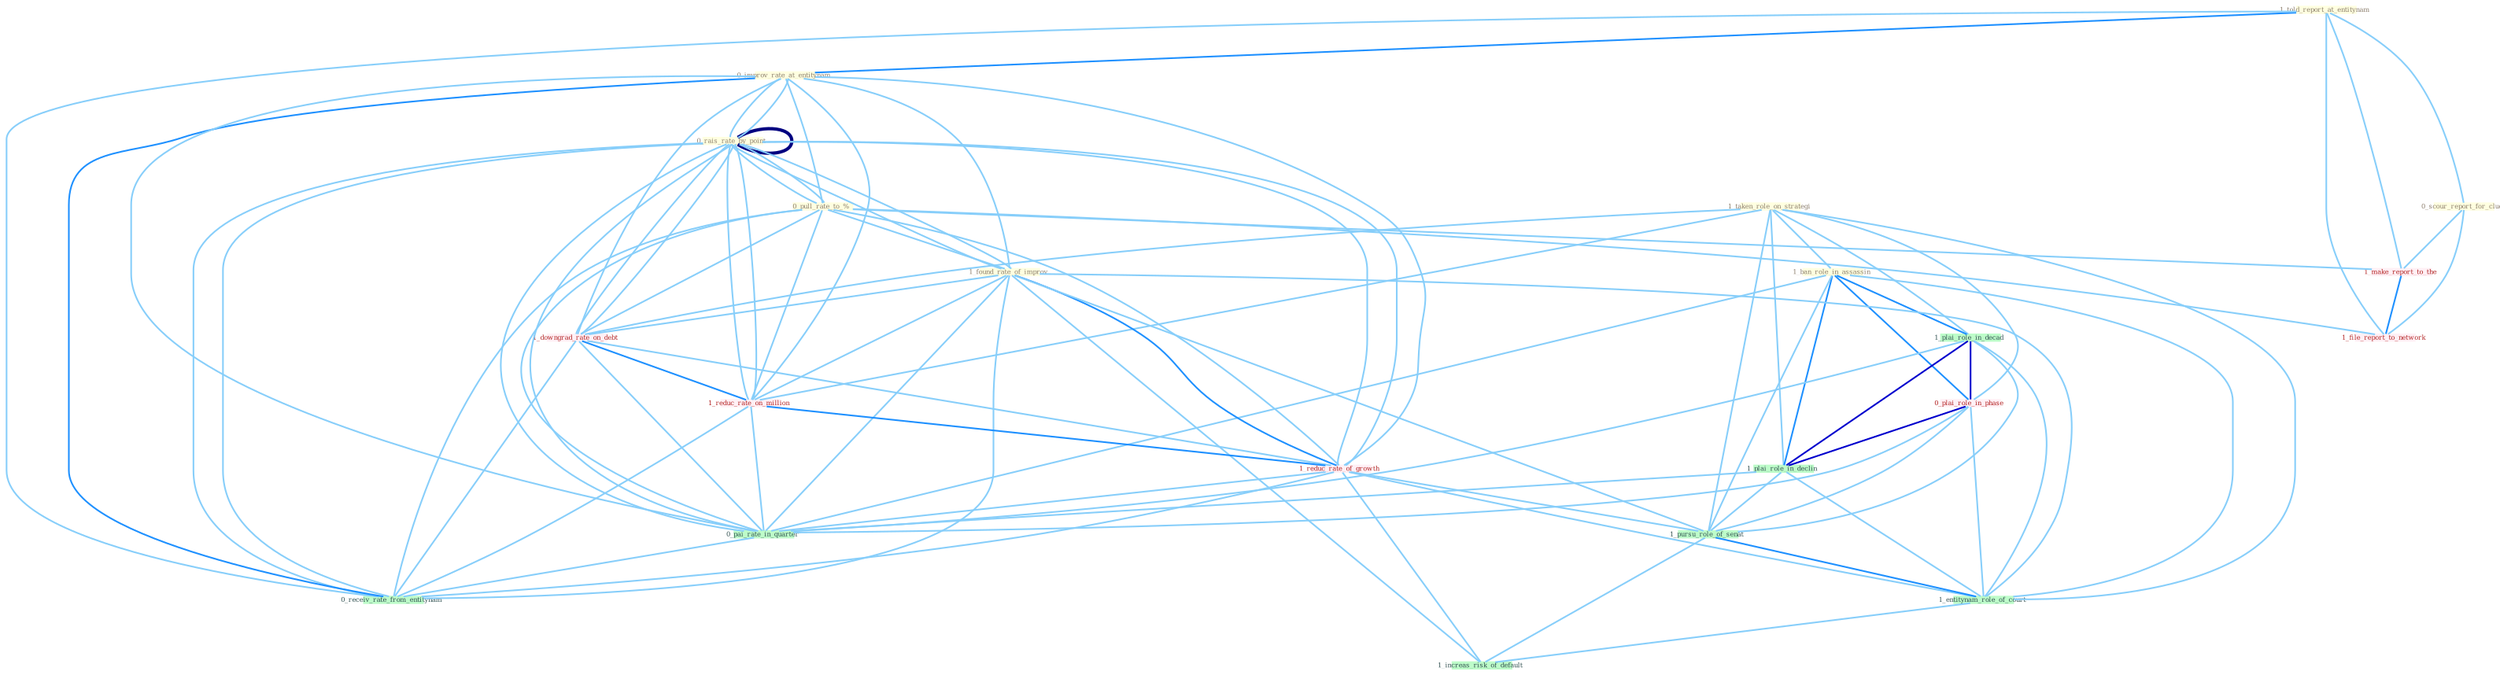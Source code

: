 Graph G{ 
    node
    [shape=polygon,style=filled,width=.5,height=.06,color="#BDFCC9",fixedsize=true,fontsize=4,
    fontcolor="#2f4f4f"];
    {node
    [color="#ffffe0", fontcolor="#8b7d6b"] "1_told_report_at_entitynam " "0_rais_rate_by_point " "0_improv_rate_at_entitynam " "1_taken_role_on_strategi " "1_ban_role_in_assassin " "0_rais_rate_by_point " "0_pull_rate_to_% " "1_found_rate_of_improv " "0_scour_report_for_clue "}
{node [color="#fff0f5", fontcolor="#b22222"] "1_downgrad_rate_on_debt " "1_reduc_rate_on_million " "0_plai_role_in_phase " "1_reduc_rate_of_growth " "1_make_report_to_the " "1_file_report_to_network "}
edge [color="#B0E2FF"];

	"1_told_report_at_entitynam " -- "0_improv_rate_at_entitynam " [w="2", color="#1e90ff" , len=0.8];
	"1_told_report_at_entitynam " -- "0_scour_report_for_clue " [w="1", color="#87cefa" ];
	"1_told_report_at_entitynam " -- "1_make_report_to_the " [w="1", color="#87cefa" ];
	"1_told_report_at_entitynam " -- "1_file_report_to_network " [w="1", color="#87cefa" ];
	"1_told_report_at_entitynam " -- "0_receiv_rate_from_entitynam " [w="1", color="#87cefa" ];
	"0_rais_rate_by_point " -- "0_improv_rate_at_entitynam " [w="1", color="#87cefa" ];
	"0_rais_rate_by_point " -- "0_rais_rate_by_point " [w="4", style=bold, color="#000080", len=0.4];
	"0_rais_rate_by_point " -- "0_pull_rate_to_% " [w="1", color="#87cefa" ];
	"0_rais_rate_by_point " -- "1_found_rate_of_improv " [w="1", color="#87cefa" ];
	"0_rais_rate_by_point " -- "1_downgrad_rate_on_debt " [w="1", color="#87cefa" ];
	"0_rais_rate_by_point " -- "1_reduc_rate_on_million " [w="1", color="#87cefa" ];
	"0_rais_rate_by_point " -- "1_reduc_rate_of_growth " [w="1", color="#87cefa" ];
	"0_rais_rate_by_point " -- "0_pai_rate_in_quarter " [w="1", color="#87cefa" ];
	"0_rais_rate_by_point " -- "0_receiv_rate_from_entitynam " [w="1", color="#87cefa" ];
	"0_improv_rate_at_entitynam " -- "0_rais_rate_by_point " [w="1", color="#87cefa" ];
	"0_improv_rate_at_entitynam " -- "0_pull_rate_to_% " [w="1", color="#87cefa" ];
	"0_improv_rate_at_entitynam " -- "1_found_rate_of_improv " [w="1", color="#87cefa" ];
	"0_improv_rate_at_entitynam " -- "1_downgrad_rate_on_debt " [w="1", color="#87cefa" ];
	"0_improv_rate_at_entitynam " -- "1_reduc_rate_on_million " [w="1", color="#87cefa" ];
	"0_improv_rate_at_entitynam " -- "1_reduc_rate_of_growth " [w="1", color="#87cefa" ];
	"0_improv_rate_at_entitynam " -- "0_pai_rate_in_quarter " [w="1", color="#87cefa" ];
	"0_improv_rate_at_entitynam " -- "0_receiv_rate_from_entitynam " [w="2", color="#1e90ff" , len=0.8];
	"1_taken_role_on_strategi " -- "1_ban_role_in_assassin " [w="1", color="#87cefa" ];
	"1_taken_role_on_strategi " -- "1_downgrad_rate_on_debt " [w="1", color="#87cefa" ];
	"1_taken_role_on_strategi " -- "1_reduc_rate_on_million " [w="1", color="#87cefa" ];
	"1_taken_role_on_strategi " -- "1_plai_role_in_decad " [w="1", color="#87cefa" ];
	"1_taken_role_on_strategi " -- "0_plai_role_in_phase " [w="1", color="#87cefa" ];
	"1_taken_role_on_strategi " -- "1_plai_role_in_declin " [w="1", color="#87cefa" ];
	"1_taken_role_on_strategi " -- "1_pursu_role_of_senat " [w="1", color="#87cefa" ];
	"1_taken_role_on_strategi " -- "1_entitynam_role_of_court " [w="1", color="#87cefa" ];
	"1_ban_role_in_assassin " -- "1_plai_role_in_decad " [w="2", color="#1e90ff" , len=0.8];
	"1_ban_role_in_assassin " -- "0_plai_role_in_phase " [w="2", color="#1e90ff" , len=0.8];
	"1_ban_role_in_assassin " -- "1_plai_role_in_declin " [w="2", color="#1e90ff" , len=0.8];
	"1_ban_role_in_assassin " -- "0_pai_rate_in_quarter " [w="1", color="#87cefa" ];
	"1_ban_role_in_assassin " -- "1_pursu_role_of_senat " [w="1", color="#87cefa" ];
	"1_ban_role_in_assassin " -- "1_entitynam_role_of_court " [w="1", color="#87cefa" ];
	"0_rais_rate_by_point " -- "0_pull_rate_to_% " [w="1", color="#87cefa" ];
	"0_rais_rate_by_point " -- "1_found_rate_of_improv " [w="1", color="#87cefa" ];
	"0_rais_rate_by_point " -- "1_downgrad_rate_on_debt " [w="1", color="#87cefa" ];
	"0_rais_rate_by_point " -- "1_reduc_rate_on_million " [w="1", color="#87cefa" ];
	"0_rais_rate_by_point " -- "1_reduc_rate_of_growth " [w="1", color="#87cefa" ];
	"0_rais_rate_by_point " -- "0_pai_rate_in_quarter " [w="1", color="#87cefa" ];
	"0_rais_rate_by_point " -- "0_receiv_rate_from_entitynam " [w="1", color="#87cefa" ];
	"0_pull_rate_to_% " -- "1_found_rate_of_improv " [w="1", color="#87cefa" ];
	"0_pull_rate_to_% " -- "1_downgrad_rate_on_debt " [w="1", color="#87cefa" ];
	"0_pull_rate_to_% " -- "1_reduc_rate_on_million " [w="1", color="#87cefa" ];
	"0_pull_rate_to_% " -- "1_reduc_rate_of_growth " [w="1", color="#87cefa" ];
	"0_pull_rate_to_% " -- "1_make_report_to_the " [w="1", color="#87cefa" ];
	"0_pull_rate_to_% " -- "0_pai_rate_in_quarter " [w="1", color="#87cefa" ];
	"0_pull_rate_to_% " -- "1_file_report_to_network " [w="1", color="#87cefa" ];
	"0_pull_rate_to_% " -- "0_receiv_rate_from_entitynam " [w="1", color="#87cefa" ];
	"1_found_rate_of_improv " -- "1_downgrad_rate_on_debt " [w="1", color="#87cefa" ];
	"1_found_rate_of_improv " -- "1_reduc_rate_on_million " [w="1", color="#87cefa" ];
	"1_found_rate_of_improv " -- "1_reduc_rate_of_growth " [w="2", color="#1e90ff" , len=0.8];
	"1_found_rate_of_improv " -- "0_pai_rate_in_quarter " [w="1", color="#87cefa" ];
	"1_found_rate_of_improv " -- "1_pursu_role_of_senat " [w="1", color="#87cefa" ];
	"1_found_rate_of_improv " -- "1_entitynam_role_of_court " [w="1", color="#87cefa" ];
	"1_found_rate_of_improv " -- "0_receiv_rate_from_entitynam " [w="1", color="#87cefa" ];
	"1_found_rate_of_improv " -- "1_increas_risk_of_default " [w="1", color="#87cefa" ];
	"0_scour_report_for_clue " -- "1_make_report_to_the " [w="1", color="#87cefa" ];
	"0_scour_report_for_clue " -- "1_file_report_to_network " [w="1", color="#87cefa" ];
	"1_downgrad_rate_on_debt " -- "1_reduc_rate_on_million " [w="2", color="#1e90ff" , len=0.8];
	"1_downgrad_rate_on_debt " -- "1_reduc_rate_of_growth " [w="1", color="#87cefa" ];
	"1_downgrad_rate_on_debt " -- "0_pai_rate_in_quarter " [w="1", color="#87cefa" ];
	"1_downgrad_rate_on_debt " -- "0_receiv_rate_from_entitynam " [w="1", color="#87cefa" ];
	"1_reduc_rate_on_million " -- "1_reduc_rate_of_growth " [w="2", color="#1e90ff" , len=0.8];
	"1_reduc_rate_on_million " -- "0_pai_rate_in_quarter " [w="1", color="#87cefa" ];
	"1_reduc_rate_on_million " -- "0_receiv_rate_from_entitynam " [w="1", color="#87cefa" ];
	"1_plai_role_in_decad " -- "0_plai_role_in_phase " [w="3", color="#0000cd" , len=0.6];
	"1_plai_role_in_decad " -- "1_plai_role_in_declin " [w="3", color="#0000cd" , len=0.6];
	"1_plai_role_in_decad " -- "0_pai_rate_in_quarter " [w="1", color="#87cefa" ];
	"1_plai_role_in_decad " -- "1_pursu_role_of_senat " [w="1", color="#87cefa" ];
	"1_plai_role_in_decad " -- "1_entitynam_role_of_court " [w="1", color="#87cefa" ];
	"0_plai_role_in_phase " -- "1_plai_role_in_declin " [w="3", color="#0000cd" , len=0.6];
	"0_plai_role_in_phase " -- "0_pai_rate_in_quarter " [w="1", color="#87cefa" ];
	"0_plai_role_in_phase " -- "1_pursu_role_of_senat " [w="1", color="#87cefa" ];
	"0_plai_role_in_phase " -- "1_entitynam_role_of_court " [w="1", color="#87cefa" ];
	"1_reduc_rate_of_growth " -- "0_pai_rate_in_quarter " [w="1", color="#87cefa" ];
	"1_reduc_rate_of_growth " -- "1_pursu_role_of_senat " [w="1", color="#87cefa" ];
	"1_reduc_rate_of_growth " -- "1_entitynam_role_of_court " [w="1", color="#87cefa" ];
	"1_reduc_rate_of_growth " -- "0_receiv_rate_from_entitynam " [w="1", color="#87cefa" ];
	"1_reduc_rate_of_growth " -- "1_increas_risk_of_default " [w="1", color="#87cefa" ];
	"1_make_report_to_the " -- "1_file_report_to_network " [w="2", color="#1e90ff" , len=0.8];
	"1_plai_role_in_declin " -- "0_pai_rate_in_quarter " [w="1", color="#87cefa" ];
	"1_plai_role_in_declin " -- "1_pursu_role_of_senat " [w="1", color="#87cefa" ];
	"1_plai_role_in_declin " -- "1_entitynam_role_of_court " [w="1", color="#87cefa" ];
	"0_pai_rate_in_quarter " -- "0_receiv_rate_from_entitynam " [w="1", color="#87cefa" ];
	"1_pursu_role_of_senat " -- "1_entitynam_role_of_court " [w="2", color="#1e90ff" , len=0.8];
	"1_pursu_role_of_senat " -- "1_increas_risk_of_default " [w="1", color="#87cefa" ];
	"1_entitynam_role_of_court " -- "1_increas_risk_of_default " [w="1", color="#87cefa" ];
}